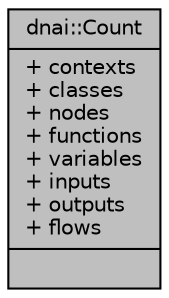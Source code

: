 digraph "dnai::Count"
{
  edge [fontname="Helvetica",fontsize="10",labelfontname="Helvetica",labelfontsize="10"];
  node [fontname="Helvetica",fontsize="10",shape=record];
  Node1 [label="{dnai::Count\n|+ contexts\l+ classes\l+ nodes\l+ functions\l+ variables\l+ inputs\l+ outputs\l+ flows\l|}",height=0.2,width=0.4,color="black", fillcolor="grey75", style="filled", fontcolor="black"];
}
